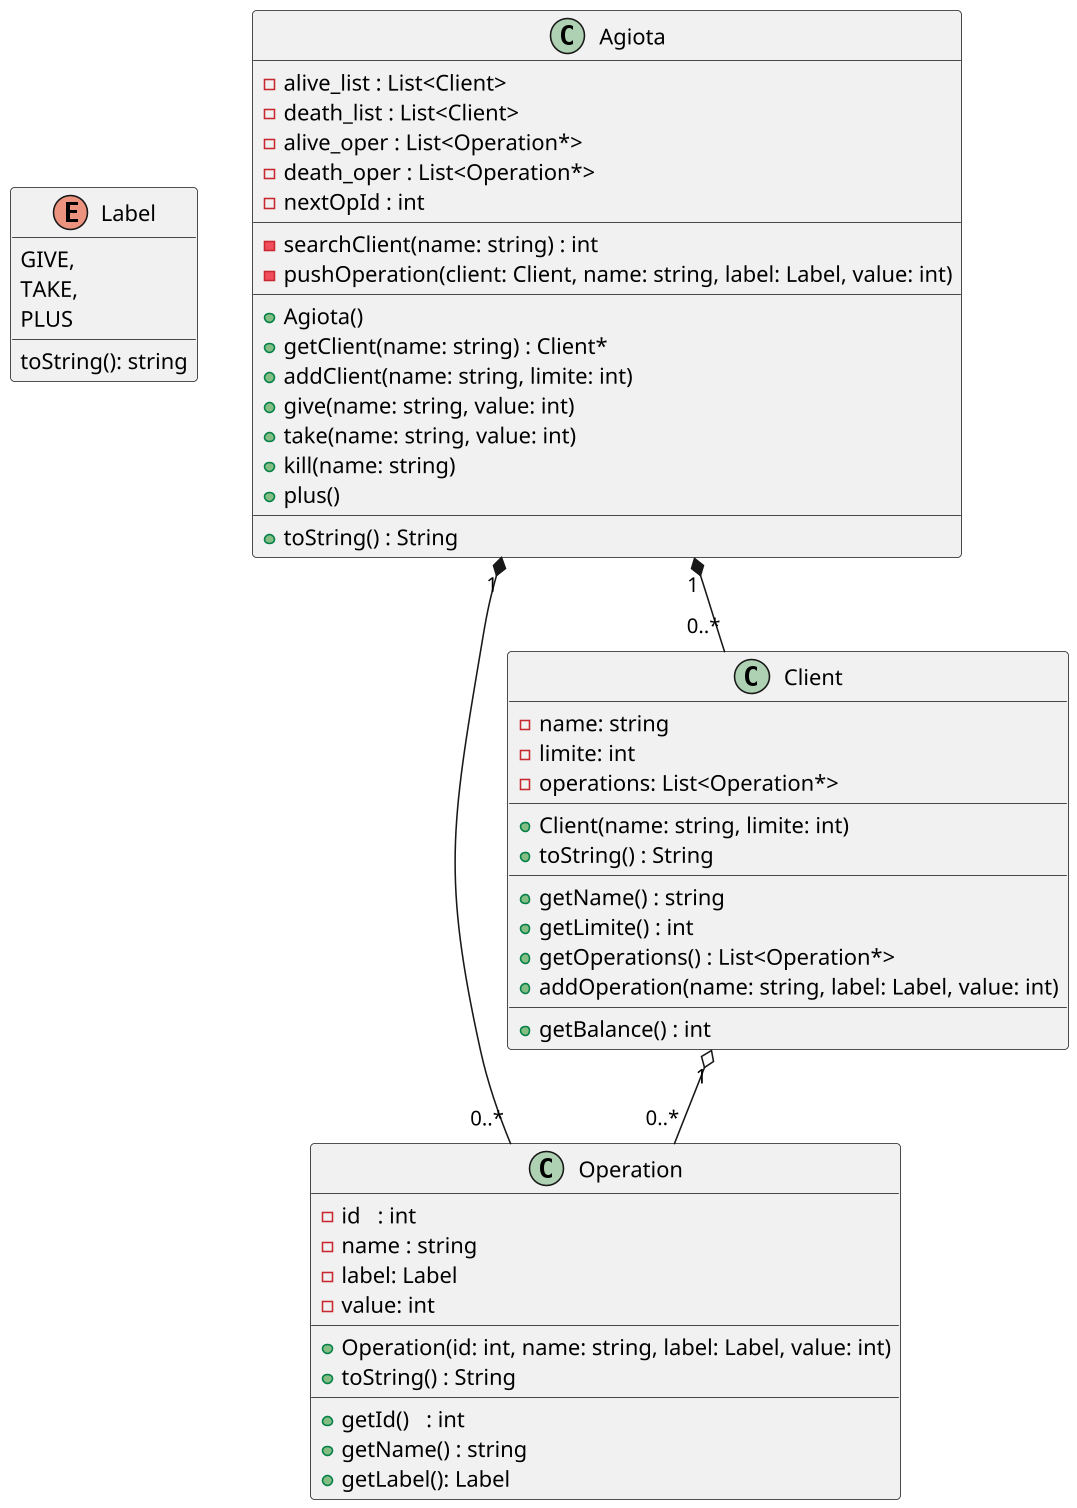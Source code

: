'--
@startuml

skinparam defaultFontName Hasklig
skinparam dpi 150

'==

enum Label {
  GIVE,
  TAKE,
  PLUS
  toString(): string
}

class Operation {
  - id   : int
  - name : string
  - label: Label
  - value: int
  __
  + Operation(id: int, name: string, label: Label, value: int)
  + toString() : String
  __
  + getId()   : int
  + getName() : string
  + getLabel(): Label
}

class Client {
  - name: string
  - limite: int
  - operations: List<Operation*>
  __
  + Client(name: string, limite: int)
  + toString() : String
  __
  + getName() : string
  + getLimite() : int
  + getOperations() : List<Operation*>
  + addOperation(name: string, label: Label, value: int)
  __
  + getBalance() : int
}

class Agiota {
  - alive_list : List<Client>
  - death_list : List<Client>
  - alive_oper : List<Operation*>
  - death_oper : List<Operation*>
  - nextOpId : int
  __
  - searchClient(name: string) : int
  - pushOperation(client: Client, name: string, label: Label, value: int)
  __
  + Agiota()
  + getClient(name: string) : Client*
  + addClient(name: string, limite: int)
  + give(name: string, value: int)
  + take(name: string, value: int)
  + kill(name: string)
  + plus()
  __
  + toString() : String
}

'--
Client "1" o--  "0..*" Operation
Agiota "1" *--  "0..*" Operation
Agiota "1" *--  "0..*" Client

@enduml